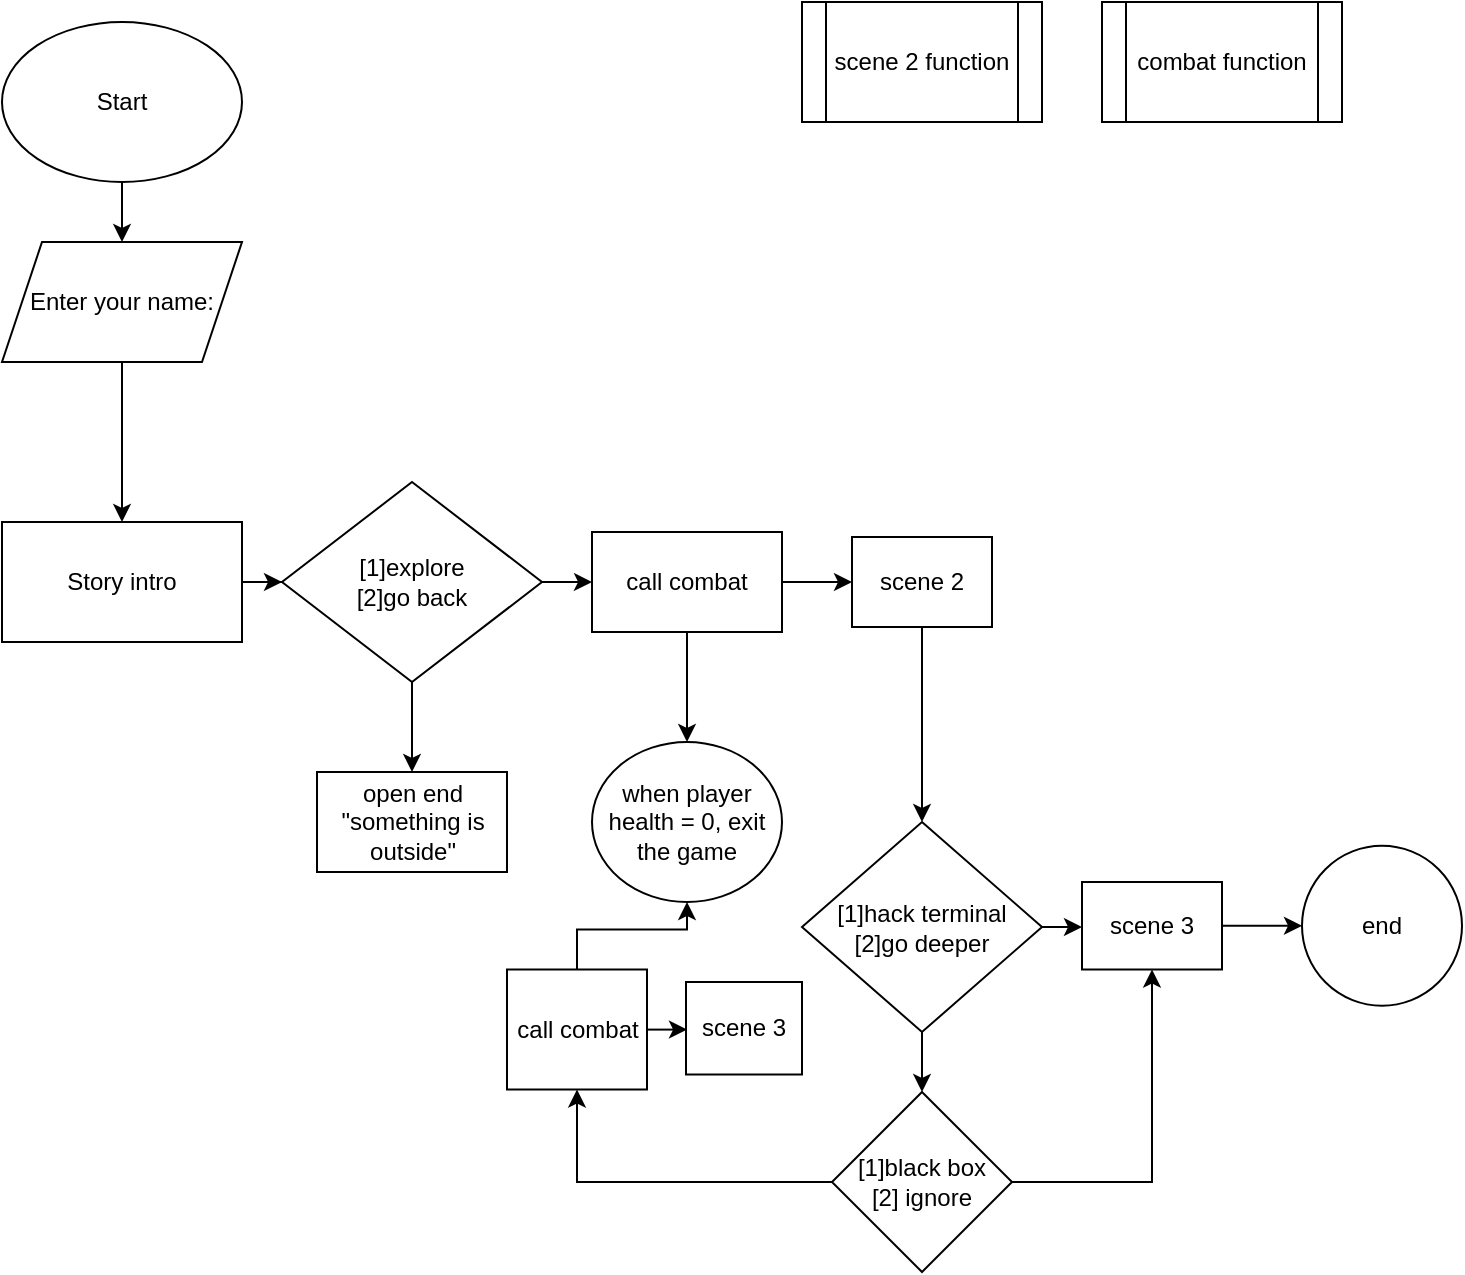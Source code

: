 <mxfile version="26.2.12">
  <diagram id="C5RBs43oDa-KdzZeNtuy" name="Page-1">
    <mxGraphModel dx="788" dy="417" grid="1" gridSize="10" guides="1" tooltips="1" connect="1" arrows="1" fold="1" page="1" pageScale="1" pageWidth="827" pageHeight="1169" math="0" shadow="0">
      <root>
        <mxCell id="WIyWlLk6GJQsqaUBKTNV-0" />
        <mxCell id="WIyWlLk6GJQsqaUBKTNV-1" parent="WIyWlLk6GJQsqaUBKTNV-0" />
        <mxCell id="JFgfH1EsiC9t6qvJw_fR-2" value="" style="edgeStyle=orthogonalEdgeStyle;rounded=0;orthogonalLoop=1;jettySize=auto;html=1;" parent="WIyWlLk6GJQsqaUBKTNV-1" source="JFgfH1EsiC9t6qvJw_fR-0" target="JFgfH1EsiC9t6qvJw_fR-1" edge="1">
          <mxGeometry relative="1" as="geometry" />
        </mxCell>
        <mxCell id="JFgfH1EsiC9t6qvJw_fR-0" value="Start" style="ellipse;whiteSpace=wrap;html=1;" parent="WIyWlLk6GJQsqaUBKTNV-1" vertex="1">
          <mxGeometry x="40" y="50" width="120" height="80" as="geometry" />
        </mxCell>
        <mxCell id="JFgfH1EsiC9t6qvJw_fR-4" value="" style="edgeStyle=orthogonalEdgeStyle;rounded=0;orthogonalLoop=1;jettySize=auto;html=1;" parent="WIyWlLk6GJQsqaUBKTNV-1" source="JFgfH1EsiC9t6qvJw_fR-1" target="JFgfH1EsiC9t6qvJw_fR-3" edge="1">
          <mxGeometry relative="1" as="geometry" />
        </mxCell>
        <mxCell id="JFgfH1EsiC9t6qvJw_fR-1" value="Enter your name:" style="shape=parallelogram;perimeter=parallelogramPerimeter;whiteSpace=wrap;html=1;fixedSize=1;" parent="WIyWlLk6GJQsqaUBKTNV-1" vertex="1">
          <mxGeometry x="40" y="160" width="120" height="60" as="geometry" />
        </mxCell>
        <mxCell id="JFgfH1EsiC9t6qvJw_fR-6" value="" style="edgeStyle=orthogonalEdgeStyle;rounded=0;orthogonalLoop=1;jettySize=auto;html=1;" parent="WIyWlLk6GJQsqaUBKTNV-1" source="JFgfH1EsiC9t6qvJw_fR-3" target="JFgfH1EsiC9t6qvJw_fR-5" edge="1">
          <mxGeometry relative="1" as="geometry" />
        </mxCell>
        <mxCell id="JFgfH1EsiC9t6qvJw_fR-3" value="Story intro" style="whiteSpace=wrap;html=1;" parent="WIyWlLk6GJQsqaUBKTNV-1" vertex="1">
          <mxGeometry x="40" y="300" width="120" height="60" as="geometry" />
        </mxCell>
        <mxCell id="JFgfH1EsiC9t6qvJw_fR-8" value="" style="edgeStyle=orthogonalEdgeStyle;rounded=0;orthogonalLoop=1;jettySize=auto;html=1;" parent="WIyWlLk6GJQsqaUBKTNV-1" source="JFgfH1EsiC9t6qvJw_fR-5" target="JFgfH1EsiC9t6qvJw_fR-7" edge="1">
          <mxGeometry relative="1" as="geometry" />
        </mxCell>
        <mxCell id="JFgfH1EsiC9t6qvJw_fR-14" value="" style="edgeStyle=orthogonalEdgeStyle;rounded=0;orthogonalLoop=1;jettySize=auto;html=1;" parent="WIyWlLk6GJQsqaUBKTNV-1" source="JFgfH1EsiC9t6qvJw_fR-5" edge="1">
          <mxGeometry relative="1" as="geometry">
            <mxPoint x="335" y="330.059" as="targetPoint" />
          </mxGeometry>
        </mxCell>
        <mxCell id="JFgfH1EsiC9t6qvJw_fR-5" value="[1]explore&lt;div&gt;[2]go back&lt;/div&gt;" style="rhombus;whiteSpace=wrap;html=1;" parent="WIyWlLk6GJQsqaUBKTNV-1" vertex="1">
          <mxGeometry x="180" y="280" width="130" height="100" as="geometry" />
        </mxCell>
        <mxCell id="JFgfH1EsiC9t6qvJw_fR-7" value="open end&lt;br&gt;&quot;something is outside&quot;" style="whiteSpace=wrap;html=1;" parent="WIyWlLk6GJQsqaUBKTNV-1" vertex="1">
          <mxGeometry x="197.5" y="425" width="95" height="50" as="geometry" />
        </mxCell>
        <mxCell id="JFgfH1EsiC9t6qvJw_fR-18" value="" style="edgeStyle=orthogonalEdgeStyle;rounded=0;orthogonalLoop=1;jettySize=auto;html=1;exitX=1;exitY=0.5;exitDx=0;exitDy=0;" parent="WIyWlLk6GJQsqaUBKTNV-1" source="JFgfH1EsiC9t6qvJw_fR-21" target="JFgfH1EsiC9t6qvJw_fR-17" edge="1">
          <mxGeometry relative="1" as="geometry">
            <mxPoint x="455" y="330.059" as="sourcePoint" />
          </mxGeometry>
        </mxCell>
        <mxCell id="JFgfH1EsiC9t6qvJw_fR-20" value="" style="edgeStyle=orthogonalEdgeStyle;rounded=0;orthogonalLoop=1;jettySize=auto;html=1;exitX=0.5;exitY=1;exitDx=0;exitDy=0;" parent="WIyWlLk6GJQsqaUBKTNV-1" source="JFgfH1EsiC9t6qvJw_fR-21" target="JFgfH1EsiC9t6qvJw_fR-19" edge="1">
          <mxGeometry relative="1" as="geometry">
            <mxPoint x="380" y="360" as="sourcePoint" />
          </mxGeometry>
        </mxCell>
        <mxCell id="JFgfH1EsiC9t6qvJw_fR-15" value="combat function" style="shape=process;whiteSpace=wrap;html=1;backgroundOutline=1;" parent="WIyWlLk6GJQsqaUBKTNV-1" vertex="1">
          <mxGeometry x="590" y="40" width="120" height="60" as="geometry" />
        </mxCell>
        <mxCell id="JFgfH1EsiC9t6qvJw_fR-16" value="scene 2 function" style="shape=process;whiteSpace=wrap;html=1;backgroundOutline=1;" parent="WIyWlLk6GJQsqaUBKTNV-1" vertex="1">
          <mxGeometry x="440" y="40" width="120" height="60" as="geometry" />
        </mxCell>
        <mxCell id="JFgfH1EsiC9t6qvJw_fR-27" value="" style="edgeStyle=orthogonalEdgeStyle;rounded=0;orthogonalLoop=1;jettySize=auto;html=1;" parent="WIyWlLk6GJQsqaUBKTNV-1" source="JFgfH1EsiC9t6qvJw_fR-17" target="JFgfH1EsiC9t6qvJw_fR-26" edge="1">
          <mxGeometry relative="1" as="geometry" />
        </mxCell>
        <mxCell id="JFgfH1EsiC9t6qvJw_fR-17" value="scene 2" style="whiteSpace=wrap;html=1;" parent="WIyWlLk6GJQsqaUBKTNV-1" vertex="1">
          <mxGeometry x="465" y="307.5" width="70" height="45" as="geometry" />
        </mxCell>
        <mxCell id="JFgfH1EsiC9t6qvJw_fR-19" value="when player health = 0, exit the game" style="ellipse;whiteSpace=wrap;html=1;" parent="WIyWlLk6GJQsqaUBKTNV-1" vertex="1">
          <mxGeometry x="335" y="410" width="95" height="80" as="geometry" />
        </mxCell>
        <mxCell id="JFgfH1EsiC9t6qvJw_fR-21" value="call combat" style="rounded=0;whiteSpace=wrap;html=1;" parent="WIyWlLk6GJQsqaUBKTNV-1" vertex="1">
          <mxGeometry x="335" y="305" width="95" height="50" as="geometry" />
        </mxCell>
        <mxCell id="JFgfH1EsiC9t6qvJw_fR-24" value="end" style="ellipse;whiteSpace=wrap;html=1;" parent="WIyWlLk6GJQsqaUBKTNV-1" vertex="1">
          <mxGeometry x="690" y="461.875" width="80" height="80" as="geometry" />
        </mxCell>
        <mxCell id="JFgfH1EsiC9t6qvJw_fR-29" value="" style="edgeStyle=orthogonalEdgeStyle;rounded=0;orthogonalLoop=1;jettySize=auto;html=1;" parent="WIyWlLk6GJQsqaUBKTNV-1" source="JFgfH1EsiC9t6qvJw_fR-26" target="JFgfH1EsiC9t6qvJw_fR-28" edge="1">
          <mxGeometry relative="1" as="geometry" />
        </mxCell>
        <mxCell id="JFgfH1EsiC9t6qvJw_fR-31" value="" style="edgeStyle=orthogonalEdgeStyle;rounded=0;orthogonalLoop=1;jettySize=auto;html=1;" parent="WIyWlLk6GJQsqaUBKTNV-1" source="JFgfH1EsiC9t6qvJw_fR-26" target="JFgfH1EsiC9t6qvJw_fR-30" edge="1">
          <mxGeometry relative="1" as="geometry" />
        </mxCell>
        <mxCell id="JFgfH1EsiC9t6qvJw_fR-26" value="[1]hack terminal&lt;div&gt;[2]go deeper&lt;/div&gt;" style="rhombus;whiteSpace=wrap;html=1;" parent="WIyWlLk6GJQsqaUBKTNV-1" vertex="1">
          <mxGeometry x="440" y="450" width="120" height="105" as="geometry" />
        </mxCell>
        <mxCell id="WBC4RChZv37fnBNsLnjB-0" value="" style="edgeStyle=orthogonalEdgeStyle;rounded=0;orthogonalLoop=1;jettySize=auto;html=1;" edge="1" parent="WIyWlLk6GJQsqaUBKTNV-1" source="JFgfH1EsiC9t6qvJw_fR-28" target="JFgfH1EsiC9t6qvJw_fR-24">
          <mxGeometry relative="1" as="geometry" />
        </mxCell>
        <mxCell id="JFgfH1EsiC9t6qvJw_fR-28" value="scene 3" style="whiteSpace=wrap;html=1;" parent="WIyWlLk6GJQsqaUBKTNV-1" vertex="1">
          <mxGeometry x="580" y="480" width="70" height="43.75" as="geometry" />
        </mxCell>
        <mxCell id="JFgfH1EsiC9t6qvJw_fR-33" value="" style="edgeStyle=orthogonalEdgeStyle;rounded=0;orthogonalLoop=1;jettySize=auto;html=1;entryX=0.5;entryY=1;entryDx=0;entryDy=0;" parent="WIyWlLk6GJQsqaUBKTNV-1" source="JFgfH1EsiC9t6qvJw_fR-30" target="JFgfH1EsiC9t6qvJw_fR-28" edge="1">
          <mxGeometry relative="1" as="geometry">
            <mxPoint x="590" y="630" as="sourcePoint" />
            <mxPoint x="625" y="570" as="targetPoint" />
          </mxGeometry>
        </mxCell>
        <mxCell id="JFgfH1EsiC9t6qvJw_fR-35" value="" style="edgeStyle=orthogonalEdgeStyle;rounded=0;orthogonalLoop=1;jettySize=auto;html=1;" parent="WIyWlLk6GJQsqaUBKTNV-1" source="JFgfH1EsiC9t6qvJw_fR-30" target="JFgfH1EsiC9t6qvJw_fR-34" edge="1">
          <mxGeometry relative="1" as="geometry" />
        </mxCell>
        <mxCell id="JFgfH1EsiC9t6qvJw_fR-30" value="[1]black box&lt;div&gt;[2] ignore&lt;/div&gt;" style="rhombus;whiteSpace=wrap;html=1;" parent="WIyWlLk6GJQsqaUBKTNV-1" vertex="1">
          <mxGeometry x="455" y="585" width="90" height="90" as="geometry" />
        </mxCell>
        <mxCell id="JFgfH1EsiC9t6qvJw_fR-38" value="" style="edgeStyle=orthogonalEdgeStyle;rounded=0;orthogonalLoop=1;jettySize=auto;html=1;entryX=0.5;entryY=1;entryDx=0;entryDy=0;" parent="WIyWlLk6GJQsqaUBKTNV-1" source="JFgfH1EsiC9t6qvJw_fR-34" target="JFgfH1EsiC9t6qvJw_fR-19" edge="1">
          <mxGeometry relative="1" as="geometry" />
        </mxCell>
        <mxCell id="JFgfH1EsiC9t6qvJw_fR-45" value="" style="edgeStyle=orthogonalEdgeStyle;rounded=0;orthogonalLoop=1;jettySize=auto;html=1;" parent="WIyWlLk6GJQsqaUBKTNV-1" source="JFgfH1EsiC9t6qvJw_fR-34" target="JFgfH1EsiC9t6qvJw_fR-44" edge="1">
          <mxGeometry relative="1" as="geometry" />
        </mxCell>
        <mxCell id="JFgfH1EsiC9t6qvJw_fR-34" value="call combat" style="whiteSpace=wrap;html=1;" parent="WIyWlLk6GJQsqaUBKTNV-1" vertex="1">
          <mxGeometry x="292.5" y="523.75" width="70" height="60" as="geometry" />
        </mxCell>
        <mxCell id="JFgfH1EsiC9t6qvJw_fR-44" value="scene 3" style="rounded=0;whiteSpace=wrap;html=1;" parent="WIyWlLk6GJQsqaUBKTNV-1" vertex="1">
          <mxGeometry x="382" y="530" width="58" height="46.25" as="geometry" />
        </mxCell>
      </root>
    </mxGraphModel>
  </diagram>
</mxfile>
